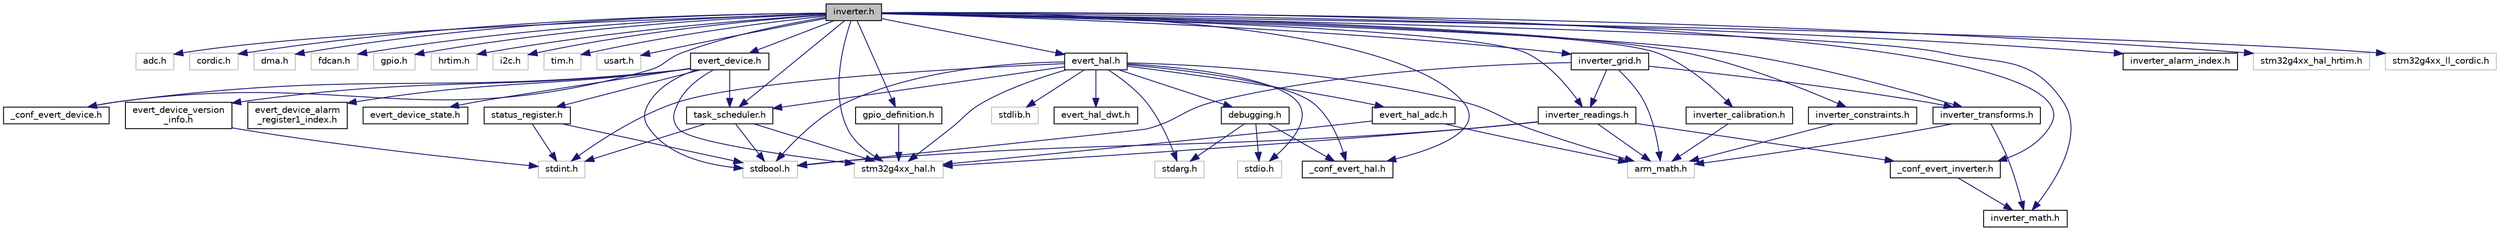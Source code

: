 digraph "inverter.h"
{
 // LATEX_PDF_SIZE
  edge [fontname="Helvetica",fontsize="10",labelfontname="Helvetica",labelfontsize="10"];
  node [fontname="Helvetica",fontsize="10",shape=record];
  Node1 [label="inverter.h",height=0.2,width=0.4,color="black", fillcolor="grey75", style="filled", fontcolor="black",tooltip=" "];
  Node1 -> Node2 [color="midnightblue",fontsize="10",style="solid"];
  Node2 [label="adc.h",height=0.2,width=0.4,color="grey75", fillcolor="white", style="filled",tooltip=" "];
  Node1 -> Node3 [color="midnightblue",fontsize="10",style="solid"];
  Node3 [label="cordic.h",height=0.2,width=0.4,color="grey75", fillcolor="white", style="filled",tooltip=" "];
  Node1 -> Node4 [color="midnightblue",fontsize="10",style="solid"];
  Node4 [label="dma.h",height=0.2,width=0.4,color="grey75", fillcolor="white", style="filled",tooltip=" "];
  Node1 -> Node5 [color="midnightblue",fontsize="10",style="solid"];
  Node5 [label="fdcan.h",height=0.2,width=0.4,color="grey75", fillcolor="white", style="filled",tooltip=" "];
  Node1 -> Node6 [color="midnightblue",fontsize="10",style="solid"];
  Node6 [label="gpio.h",height=0.2,width=0.4,color="grey75", fillcolor="white", style="filled",tooltip=" "];
  Node1 -> Node7 [color="midnightblue",fontsize="10",style="solid"];
  Node7 [label="hrtim.h",height=0.2,width=0.4,color="grey75", fillcolor="white", style="filled",tooltip=" "];
  Node1 -> Node8 [color="midnightblue",fontsize="10",style="solid"];
  Node8 [label="i2c.h",height=0.2,width=0.4,color="grey75", fillcolor="white", style="filled",tooltip=" "];
  Node1 -> Node9 [color="midnightblue",fontsize="10",style="solid"];
  Node9 [label="tim.h",height=0.2,width=0.4,color="grey75", fillcolor="white", style="filled",tooltip=" "];
  Node1 -> Node10 [color="midnightblue",fontsize="10",style="solid"];
  Node10 [label="usart.h",height=0.2,width=0.4,color="grey75", fillcolor="white", style="filled",tooltip=" "];
  Node1 -> Node11 [color="midnightblue",fontsize="10",style="solid"];
  Node11 [label="_conf_evert_device.h",height=0.2,width=0.4,color="black", fillcolor="white", style="filled",URL="$__conf__evert__device_8h.html",tooltip=" "];
  Node1 -> Node12 [color="midnightblue",fontsize="10",style="solid"];
  Node12 [label="_conf_evert_hal.h",height=0.2,width=0.4,color="black", fillcolor="white", style="filled",URL="$__conf__evert__hal_8h.html",tooltip=" "];
  Node1 -> Node13 [color="midnightblue",fontsize="10",style="solid"];
  Node13 [label="_conf_evert_inverter.h",height=0.2,width=0.4,color="black", fillcolor="white", style="filled",URL="$__conf__evert__inverter_8h.html",tooltip=" "];
  Node13 -> Node14 [color="midnightblue",fontsize="10",style="solid"];
  Node14 [label="inverter_math.h",height=0.2,width=0.4,color="black", fillcolor="white", style="filled",URL="$inverter__math_8h.html",tooltip=" "];
  Node1 -> Node15 [color="midnightblue",fontsize="10",style="solid"];
  Node15 [label="evert_device.h",height=0.2,width=0.4,color="black", fillcolor="white", style="filled",URL="$evert__device_8h.html",tooltip=" "];
  Node15 -> Node16 [color="midnightblue",fontsize="10",style="solid"];
  Node16 [label="stdbool.h",height=0.2,width=0.4,color="grey75", fillcolor="white", style="filled",tooltip=" "];
  Node15 -> Node17 [color="midnightblue",fontsize="10",style="solid"];
  Node17 [label="stm32g4xx_hal.h",height=0.2,width=0.4,color="grey75", fillcolor="white", style="filled",tooltip=" "];
  Node15 -> Node11 [color="midnightblue",fontsize="10",style="solid"];
  Node15 -> Node18 [color="midnightblue",fontsize="10",style="solid"];
  Node18 [label="evert_device_alarm\l_register1_index.h",height=0.2,width=0.4,color="black", fillcolor="white", style="filled",URL="$evert__device__alarm__register1__index_8h.html",tooltip=" "];
  Node15 -> Node19 [color="midnightblue",fontsize="10",style="solid"];
  Node19 [label="evert_device_state.h",height=0.2,width=0.4,color="black", fillcolor="white", style="filled",URL="$evert__device__state_8h.html",tooltip=" "];
  Node15 -> Node20 [color="midnightblue",fontsize="10",style="solid"];
  Node20 [label="evert_device_version\l_info.h",height=0.2,width=0.4,color="black", fillcolor="white", style="filled",URL="$evert__device__version__info_8h.html",tooltip=" "];
  Node20 -> Node21 [color="midnightblue",fontsize="10",style="solid"];
  Node21 [label="stdint.h",height=0.2,width=0.4,color="grey75", fillcolor="white", style="filled",tooltip=" "];
  Node15 -> Node22 [color="midnightblue",fontsize="10",style="solid"];
  Node22 [label="status_register.h",height=0.2,width=0.4,color="black", fillcolor="white", style="filled",URL="$status__register_8h.html",tooltip=" "];
  Node22 -> Node21 [color="midnightblue",fontsize="10",style="solid"];
  Node22 -> Node16 [color="midnightblue",fontsize="10",style="solid"];
  Node15 -> Node23 [color="midnightblue",fontsize="10",style="solid"];
  Node23 [label="task_scheduler.h",height=0.2,width=0.4,color="black", fillcolor="white", style="filled",URL="$task__scheduler_8h.html",tooltip=" "];
  Node23 -> Node21 [color="midnightblue",fontsize="10",style="solid"];
  Node23 -> Node16 [color="midnightblue",fontsize="10",style="solid"];
  Node23 -> Node17 [color="midnightblue",fontsize="10",style="solid"];
  Node1 -> Node24 [color="midnightblue",fontsize="10",style="solid"];
  Node24 [label="evert_hal.h",height=0.2,width=0.4,color="black", fillcolor="white", style="filled",URL="$evert__hal_8h.html",tooltip=" "];
  Node24 -> Node25 [color="midnightblue",fontsize="10",style="solid"];
  Node25 [label="arm_math.h",height=0.2,width=0.4,color="grey75", fillcolor="white", style="filled",tooltip=" "];
  Node24 -> Node26 [color="midnightblue",fontsize="10",style="solid"];
  Node26 [label="stdlib.h",height=0.2,width=0.4,color="grey75", fillcolor="white", style="filled",tooltip=" "];
  Node24 -> Node27 [color="midnightblue",fontsize="10",style="solid"];
  Node27 [label="stdio.h",height=0.2,width=0.4,color="grey75", fillcolor="white", style="filled",tooltip=" "];
  Node24 -> Node28 [color="midnightblue",fontsize="10",style="solid"];
  Node28 [label="stdarg.h",height=0.2,width=0.4,color="grey75", fillcolor="white", style="filled",tooltip=" "];
  Node24 -> Node21 [color="midnightblue",fontsize="10",style="solid"];
  Node24 -> Node16 [color="midnightblue",fontsize="10",style="solid"];
  Node24 -> Node17 [color="midnightblue",fontsize="10",style="solid"];
  Node24 -> Node12 [color="midnightblue",fontsize="10",style="solid"];
  Node24 -> Node29 [color="midnightblue",fontsize="10",style="solid"];
  Node29 [label="evert_hal_adc.h",height=0.2,width=0.4,color="black", fillcolor="white", style="filled",URL="$evert__hal__adc_8h.html",tooltip=" "];
  Node29 -> Node25 [color="midnightblue",fontsize="10",style="solid"];
  Node29 -> Node17 [color="midnightblue",fontsize="10",style="solid"];
  Node24 -> Node30 [color="midnightblue",fontsize="10",style="solid"];
  Node30 [label="evert_hal_dwt.h",height=0.2,width=0.4,color="black", fillcolor="white", style="filled",URL="$evert__hal__dwt_8h.html",tooltip=" "];
  Node24 -> Node31 [color="midnightblue",fontsize="10",style="solid"];
  Node31 [label="debugging.h",height=0.2,width=0.4,color="black", fillcolor="white", style="filled",URL="$debugging_8h.html",tooltip=" "];
  Node31 -> Node27 [color="midnightblue",fontsize="10",style="solid"];
  Node31 -> Node28 [color="midnightblue",fontsize="10",style="solid"];
  Node31 -> Node12 [color="midnightblue",fontsize="10",style="solid"];
  Node24 -> Node23 [color="midnightblue",fontsize="10",style="solid"];
  Node1 -> Node32 [color="midnightblue",fontsize="10",style="solid"];
  Node32 [label="gpio_definition.h",height=0.2,width=0.4,color="black", fillcolor="white", style="filled",URL="$gpio__definition_8h.html",tooltip=" "];
  Node32 -> Node17 [color="midnightblue",fontsize="10",style="solid"];
  Node1 -> Node33 [color="midnightblue",fontsize="10",style="solid"];
  Node33 [label="inverter_alarm_index.h",height=0.2,width=0.4,color="black", fillcolor="white", style="filled",URL="$inverter__alarm__index_8h.html",tooltip=" "];
  Node1 -> Node34 [color="midnightblue",fontsize="10",style="solid"];
  Node34 [label="inverter_calibration.h",height=0.2,width=0.4,color="black", fillcolor="white", style="filled",URL="$inverter__calibration_8h.html",tooltip=" "];
  Node34 -> Node25 [color="midnightblue",fontsize="10",style="solid"];
  Node1 -> Node35 [color="midnightblue",fontsize="10",style="solid"];
  Node35 [label="inverter_constraints.h",height=0.2,width=0.4,color="black", fillcolor="white", style="filled",URL="$inverter__constraints_8h.html",tooltip=" "];
  Node35 -> Node25 [color="midnightblue",fontsize="10",style="solid"];
  Node1 -> Node36 [color="midnightblue",fontsize="10",style="solid"];
  Node36 [label="inverter_grid.h",height=0.2,width=0.4,color="black", fillcolor="white", style="filled",URL="$inverter__grid_8h.html",tooltip=" "];
  Node36 -> Node25 [color="midnightblue",fontsize="10",style="solid"];
  Node36 -> Node16 [color="midnightblue",fontsize="10",style="solid"];
  Node36 -> Node37 [color="midnightblue",fontsize="10",style="solid"];
  Node37 [label="inverter_readings.h",height=0.2,width=0.4,color="black", fillcolor="white", style="filled",URL="$inverter__readings_8h.html",tooltip=" "];
  Node37 -> Node16 [color="midnightblue",fontsize="10",style="solid"];
  Node37 -> Node17 [color="midnightblue",fontsize="10",style="solid"];
  Node37 -> Node25 [color="midnightblue",fontsize="10",style="solid"];
  Node37 -> Node13 [color="midnightblue",fontsize="10",style="solid"];
  Node36 -> Node38 [color="midnightblue",fontsize="10",style="solid"];
  Node38 [label="inverter_transforms.h",height=0.2,width=0.4,color="black", fillcolor="white", style="filled",URL="$inverter__transforms_8h.html",tooltip=" "];
  Node38 -> Node25 [color="midnightblue",fontsize="10",style="solid"];
  Node38 -> Node14 [color="midnightblue",fontsize="10",style="solid"];
  Node1 -> Node14 [color="midnightblue",fontsize="10",style="solid"];
  Node1 -> Node37 [color="midnightblue",fontsize="10",style="solid"];
  Node1 -> Node38 [color="midnightblue",fontsize="10",style="solid"];
  Node1 -> Node17 [color="midnightblue",fontsize="10",style="solid"];
  Node1 -> Node39 [color="midnightblue",fontsize="10",style="solid"];
  Node39 [label="stm32g4xx_hal_hrtim.h",height=0.2,width=0.4,color="grey75", fillcolor="white", style="filled",tooltip=" "];
  Node1 -> Node40 [color="midnightblue",fontsize="10",style="solid"];
  Node40 [label="stm32g4xx_ll_cordic.h",height=0.2,width=0.4,color="grey75", fillcolor="white", style="filled",tooltip=" "];
  Node1 -> Node23 [color="midnightblue",fontsize="10",style="solid"];
}
